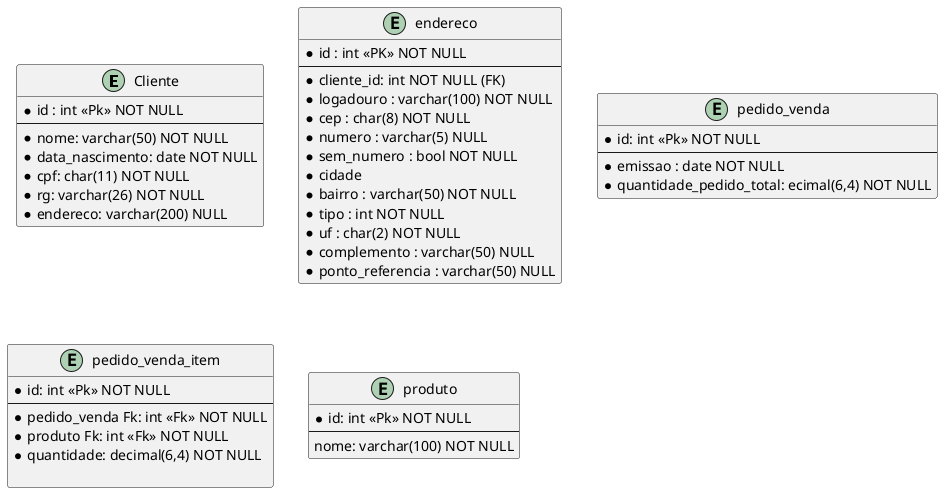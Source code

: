 @startuml

entity Cliente {
    *id : int <<Pk>> NOT NULL
    --
    *nome: varchar(50) NOT NULL
    *data_nascimento: date NOT NULL
    *cpf: char(11) NOT NULL
    *rg: varchar(26) NOT NULL
    *endereco: varchar(200) NULL
}

entity endereco {
    *id : int <<PK>> NOT NULL
    --
    *cliente_id: int NOT NULL (FK)
    *logadouro : varchar(100) NOT NULL
    *cep : char(8) NOT NULL
    *numero : varchar(5) NULL
    *sem_numero : bool NOT NULL
    *cidade
    *bairro : varchar(50) NOT NULL
    *tipo : int NOT NULL
    *uf : char(2) NOT NULL
    *complemento : varchar(50) NULL
    *ponto_referencia : varchar(50) NULL
}

entity pedido_venda{
    *id: int <<Pk>> NOT NULL
    --
    *emissao : date NOT NULL
    *quantidade_pedido_total: ecimal(6,4) NOT NULL
}

entity pedido_venda_item{
    *id: int <<Pk>> NOT NULL
    --
    *pedido_venda Fk: int <<Fk>> NOT NULL
    *produto Fk: int <<Fk>> NOT NULL
    *quantidade: decimal(6,4) NOT NULL

}

entity produto{
    *id: int <<Pk>> NOT NULL
    --
    nome: varchar(100) NOT NULL
}

@enduml
